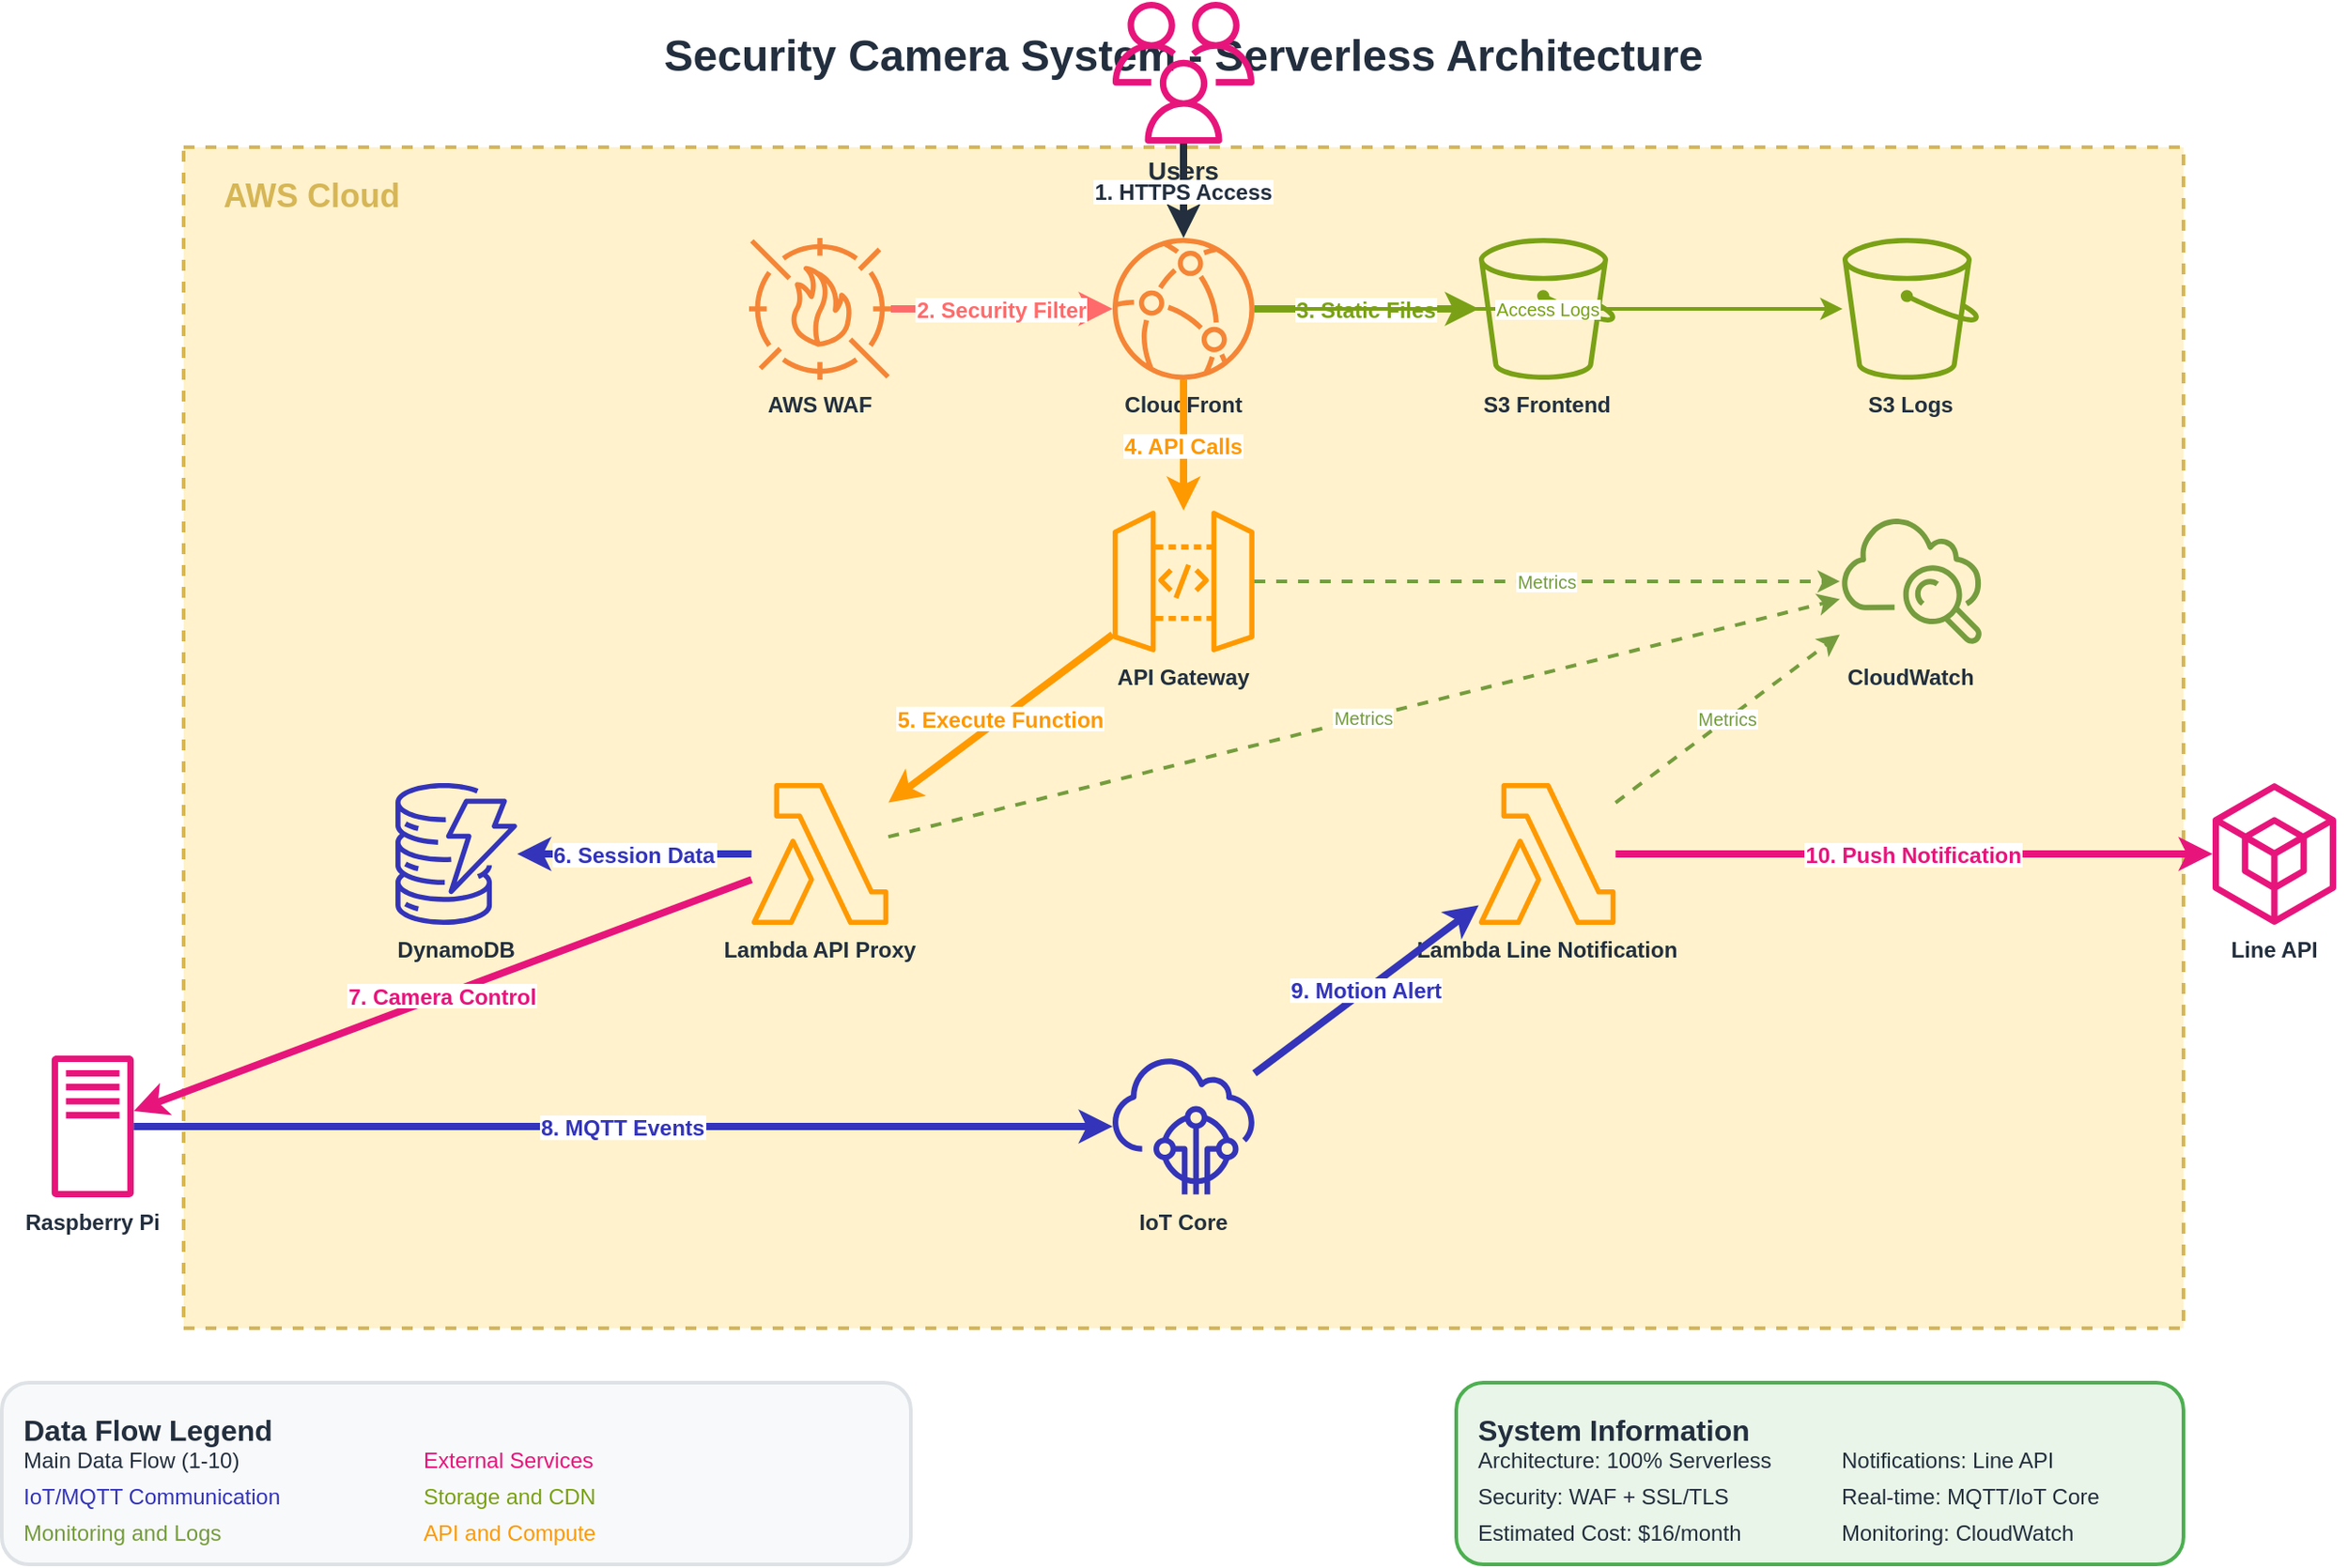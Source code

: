 <?xml version="1.0" encoding="UTF-8"?>
<mxfile version="24.0.0" type="device">
  <diagram name="Security Camera System - Serverless Architecture" id="security-camera-aws">
    <mxGraphModel dx="1422" dy="794" grid="1" gridSize="10" guides="1" tooltips="1" connect="1" arrows="1" fold="1" page="1" pageScale="1" pageWidth="1400" pageHeight="900" math="0" shadow="0" background="#FFFFFF">
      <root>
        <mxCell id="0" />
        <mxCell id="1" parent="0" />
        
        <mxCell id="title" value="Security Camera System - Serverless Architecture" style="text;strokeColor=none;fillColor=none;align=center;verticalAlign=middle;whiteSpace=wrap;rounded=0;fontSize=24;fontStyle=1;fontColor=#232F3E;" vertex="1" parent="1">
          <mxGeometry x="350" y="30" width="700" height="40" as="geometry" />
        </mxCell>

        <mxCell id="aws-cloud" value="" style="fillColor=#FFF2CC;strokeColor=#D6B656;dashed=1;verticalAlign=top;fontStyle=1;fontColor=#232F3E;whiteSpace=wrap;fontSize=16;strokeWidth=2;" vertex="1" parent="1">
          <mxGeometry x="150" y="100" width="1100" height="650" as="geometry" />
        </mxCell>
        
        <mxCell id="aws-label" value="AWS Cloud" style="text;strokeColor=none;fillColor=none;align=left;verticalAlign=top;whiteSpace=wrap;rounded=0;fontSize=18;fontStyle=1;fontColor=#D6B656;" vertex="1" parent="1">
          <mxGeometry x="170" y="110" width="120" height="30" as="geometry" />
        </mxCell>

        <mxCell id="users" value="Users" style="outlineConnect=0;dashed=0;verticalLabelPosition=bottom;verticalAlign=top;align=center;shape=mxgraph.aws4.users;fillColor=#E7157B;gradientColor=none;fontSize=14;fontStyle=1;fontColor=#232F3E;" vertex="1" parent="1">
          <mxGeometry x="661" y="20" width="78" height="78" as="geometry" />
        </mxCell>

        <mxCell id="waf" value="AWS WAF" style="outlineConnect=0;dashed=0;verticalLabelPosition=bottom;verticalAlign=top;align=center;shape=mxgraph.aws4.waf;fillColor=#F58536;gradientColor=none;fontSize=12;fontStyle=1;fontColor=#232F3E;" vertex="1" parent="1">
          <mxGeometry x="461" y="150" width="78" height="78" as="geometry" />
        </mxCell>

        <mxCell id="cloudfront" value="CloudFront" style="outlineConnect=0;dashed=0;verticalLabelPosition=bottom;verticalAlign=top;align=center;shape=mxgraph.aws4.cloudfront;fillColor=#F58536;gradientColor=none;fontSize=12;fontStyle=1;fontColor=#232F3E;" vertex="1" parent="1">
          <mxGeometry x="661" y="150" width="78" height="78" as="geometry" />
        </mxCell>

        <mxCell id="s3-frontend" value="S3 Frontend" style="outlineConnect=0;dashed=0;verticalLabelPosition=bottom;verticalAlign=top;align=center;shape=mxgraph.aws4.s3;fillColor=#7AA116;gradientColor=none;fontSize=12;fontStyle=1;fontColor=#232F3E;" vertex="1" parent="1">
          <mxGeometry x="861" y="150" width="78" height="78" as="geometry" />
        </mxCell>

        <mxCell id="s3-logs" value="S3 Logs" style="outlineConnect=0;dashed=0;verticalLabelPosition=bottom;verticalAlign=top;align=center;shape=mxgraph.aws4.s3;fillColor=#7AA116;gradientColor=none;fontSize=12;fontStyle=1;fontColor=#232F3E;" vertex="1" parent="1">
          <mxGeometry x="1061" y="150" width="78" height="78" as="geometry" />
        </mxCell>

        <mxCell id="apigateway" value="API Gateway" style="outlineConnect=0;dashed=0;verticalLabelPosition=bottom;verticalAlign=top;align=center;shape=mxgraph.aws4.api_gateway;fillColor=#FF9900;gradientColor=none;fontSize=12;fontStyle=1;fontColor=#232F3E;" vertex="1" parent="1">
          <mxGeometry x="661" y="300" width="78" height="78" as="geometry" />
        </mxCell>

        <mxCell id="lambda-api" value="Lambda API Proxy" style="outlineConnect=0;dashed=0;verticalLabelPosition=bottom;verticalAlign=top;align=center;shape=mxgraph.aws4.lambda;fillColor=#FF9900;gradientColor=none;fontSize=12;fontStyle=1;fontColor=#232F3E;" vertex="1" parent="1">
          <mxGeometry x="461" y="450" width="78" height="78" as="geometry" />
        </mxCell>

        <mxCell id="lambda-line" value="Lambda Line Notification" style="outlineConnect=0;dashed=0;verticalLabelPosition=bottom;verticalAlign=top;align=center;shape=mxgraph.aws4.lambda;fillColor=#FF9900;gradientColor=none;fontSize=12;fontStyle=1;fontColor=#232F3E;" vertex="1" parent="1">
          <mxGeometry x="861" y="450" width="78" height="78" as="geometry" />
        </mxCell>

        <mxCell id="dynamodb" value="DynamoDB" style="outlineConnect=0;dashed=0;verticalLabelPosition=bottom;verticalAlign=top;align=center;shape=mxgraph.aws4.dynamodb;fillColor=#3334B9;gradientColor=none;fontSize=12;fontStyle=1;fontColor=#232F3E;" vertex="1" parent="1">
          <mxGeometry x="261" y="450" width="78" height="78" as="geometry" />
        </mxCell>

        <mxCell id="iot-core" value="IoT Core" style="outlineConnect=0;dashed=0;verticalLabelPosition=bottom;verticalAlign=top;align=center;shape=mxgraph.aws4.iot_core;fillColor=#3334B9;gradientColor=none;fontSize=12;fontStyle=1;fontColor=#232F3E;" vertex="1" parent="1">
          <mxGeometry x="661" y="600" width="78" height="78" as="geometry" />
        </mxCell>

        <mxCell id="cloudwatch" value="CloudWatch" style="outlineConnect=0;dashed=0;verticalLabelPosition=bottom;verticalAlign=top;align=center;shape=mxgraph.aws4.cloudwatch;fillColor=#759C3E;gradientColor=none;fontSize=12;fontStyle=1;fontColor=#232F3E;" vertex="1" parent="1">
          <mxGeometry x="1061" y="300" width="78" height="78" as="geometry" />
        </mxCell>

        <mxCell id="raspberry-pi" value="Raspberry Pi" style="outlineConnect=0;dashed=0;verticalLabelPosition=bottom;verticalAlign=top;align=center;shape=mxgraph.aws4.traditional_server;fillColor=#E7157B;gradientColor=none;fontSize=12;fontStyle=1;fontColor=#232F3E;" vertex="1" parent="1">
          <mxGeometry x="61" y="600" width="78" height="78" as="geometry" />
        </mxCell>

        <mxCell id="line-api" value="Line API" style="outlineConnect=0;dashed=0;verticalLabelPosition=bottom;verticalAlign=top;align=center;shape=mxgraph.aws4.external_sdk;fillColor=#E7157B;gradientColor=none;fontSize=12;fontStyle=1;fontColor=#232F3E;" vertex="1" parent="1">
          <mxGeometry x="1261" y="450" width="78" height="78" as="geometry" />
        </mxCell>

        <mxCell id="conn1" value="1. HTTPS Access" style="endArrow=classic;rounded=0;strokeColor=#232F3E;strokeWidth=4;labelBackgroundColor=#FFFFFF;fontSize=12;fontStyle=1;fontColor=#232F3E;" edge="1" parent="1" source="users" target="cloudfront">
          <mxGeometry width="50" height="50" relative="1" as="geometry">
            <mxPoint x="700" y="98" as="sourcePoint" />
            <mxPoint x="700" y="150" as="targetPoint" />
          </mxGeometry>
        </mxCell>

        <mxCell id="conn2" value="2. Security Filter" style="endArrow=classic;rounded=0;strokeColor=#FF6B6B;strokeWidth=4;labelBackgroundColor=#FFFFFF;fontSize=12;fontStyle=1;fontColor=#FF6B6B;" edge="1" parent="1" source="waf" target="cloudfront">
          <mxGeometry width="50" height="50" relative="1" as="geometry">
            <mxPoint x="539" y="189" as="sourcePoint" />
            <mxPoint x="661" y="189" as="targetPoint" />
          </mxGeometry>
        </mxCell>

        <mxCell id="conn3" value="3. Static Files" style="endArrow=classic;rounded=0;strokeColor=#7AA116;strokeWidth=4;labelBackgroundColor=#FFFFFF;fontSize=12;fontStyle=1;fontColor=#7AA116;" edge="1" parent="1" source="cloudfront" target="s3-frontend">
          <mxGeometry width="50" height="50" relative="1" as="geometry">
            <mxPoint x="739" y="189" as="sourcePoint" />
            <mxPoint x="861" y="189" as="targetPoint" />
          </mxGeometry>
        </mxCell>

        <mxCell id="conn4" value="4. API Calls" style="endArrow=classic;rounded=0;strokeColor=#FF9900;strokeWidth=4;labelBackgroundColor=#FFFFFF;fontSize=12;fontStyle=1;fontColor=#FF9900;" edge="1" parent="1" source="cloudfront" target="apigateway">
          <mxGeometry width="50" height="50" relative="1" as="geometry">
            <mxPoint x="700" y="228" as="sourcePoint" />
            <mxPoint x="700" y="300" as="targetPoint" />
          </mxGeometry>
        </mxCell>

        <mxCell id="conn5" value="5. Execute Function" style="endArrow=classic;rounded=0;strokeColor=#FF9900;strokeWidth=4;labelBackgroundColor=#FFFFFF;fontSize=12;fontStyle=1;fontColor=#FF9900;" edge="1" parent="1" source="apigateway" target="lambda-api">
          <mxGeometry width="50" height="50" relative="1" as="geometry">
            <mxPoint x="661" y="378" as="sourcePoint" />
            <mxPoint x="539" y="450" as="targetPoint" />
          </mxGeometry>
        </mxCell>

        <mxCell id="conn6" value="6. Session Data" style="endArrow=classic;rounded=0;strokeColor=#3334B9;strokeWidth=4;labelBackgroundColor=#FFFFFF;fontSize=12;fontStyle=1;fontColor=#3334B9;" edge="1" parent="1" source="lambda-api" target="dynamodb">
          <mxGeometry width="50" height="50" relative="1" as="geometry">
            <mxPoint x="461" y="489" as="sourcePoint" />
            <mxPoint x="339" y="489" as="targetPoint" />
          </mxGeometry>
        </mxCell>

        <mxCell id="conn7" value="7. Camera Control" style="endArrow=classic;rounded=0;strokeColor=#E7157B;strokeWidth=4;labelBackgroundColor=#FFFFFF;fontSize=12;fontStyle=1;fontColor=#E7157B;" edge="1" parent="1" source="lambda-api" target="raspberry-pi">
          <mxGeometry width="50" height="50" relative="1" as="geometry">
            <mxPoint x="461" y="528" as="sourcePoint" />
            <mxPoint x="139" y="600" as="targetPoint" />
          </mxGeometry>
        </mxCell>

        <mxCell id="conn8" value="8. MQTT Events" style="endArrow=classic;rounded=0;strokeColor=#3334B9;strokeWidth=4;labelBackgroundColor=#FFFFFF;fontSize=12;fontStyle=1;fontColor=#3334B9;" edge="1" parent="1" source="raspberry-pi" target="iot-core">
          <mxGeometry width="50" height="50" relative="1" as="geometry">
            <mxPoint x="139" y="639" as="sourcePoint" />
            <mxPoint x="661" y="639" as="targetPoint" />
          </mxGeometry>
        </mxCell>

        <mxCell id="conn9" value="9. Motion Alert" style="endArrow=classic;rounded=0;strokeColor=#3334B9;strokeWidth=4;labelBackgroundColor=#FFFFFF;fontSize=12;fontStyle=1;fontColor=#3334B9;" edge="1" parent="1" source="iot-core" target="lambda-line">
          <mxGeometry width="50" height="50" relative="1" as="geometry">
            <mxPoint x="739" y="600" as="sourcePoint" />
            <mxPoint x="861" y="528" as="targetPoint" />
          </mxGeometry>
        </mxCell>

        <mxCell id="conn10" value="10. Push Notification" style="endArrow=classic;rounded=0;strokeColor=#E7157B;strokeWidth=4;labelBackgroundColor=#FFFFFF;fontSize=12;fontStyle=1;fontColor=#E7157B;" edge="1" parent="1" source="lambda-line" target="line-api">
          <mxGeometry width="50" height="50" relative="1" as="geometry">
            <mxPoint x="939" y="489" as="sourcePoint" />
            <mxPoint x="1261" y="489" as="targetPoint" />
          </mxGeometry>
        </mxCell>

        <mxCell id="conn11" value="Access Logs" style="endArrow=classic;rounded=0;strokeColor=#7AA116;strokeWidth=2;labelBackgroundColor=#FFFFFF;fontSize=10;fontColor=#7AA116;" edge="1" parent="1" source="cloudfront" target="s3-logs">
          <mxGeometry width="50" height="50" relative="1" as="geometry">
            <mxPoint x="739" y="189" as="sourcePoint" />
            <mxPoint x="1061" y="189" as="targetPoint" />
          </mxGeometry>
        </mxCell>

        <mxCell id="conn12" value="Metrics" style="endArrow=classic;rounded=0;strokeColor=#759C3E;strokeWidth=2;dashed=1;labelBackgroundColor=#FFFFFF;fontSize=10;fontColor=#759C3E;" edge="1" parent="1" source="lambda-api" target="cloudwatch">
          <mxGeometry width="50" height="50" relative="1" as="geometry">
            <mxPoint x="539" y="450" as="sourcePoint" />
            <mxPoint x="1061" y="378" as="targetPoint" />
          </mxGeometry>
        </mxCell>

        <mxCell id="conn13" value="Metrics" style="endArrow=classic;rounded=0;strokeColor=#759C3E;strokeWidth=2;dashed=1;labelBackgroundColor=#FFFFFF;fontSize=10;fontColor=#759C3E;" edge="1" parent="1" source="lambda-line" target="cloudwatch">
          <mxGeometry width="50" height="50" relative="1" as="geometry">
            <mxPoint x="939" y="450" as="sourcePoint" />
            <mxPoint x="1061" y="378" as="targetPoint" />
          </mxGeometry>
        </mxCell>

        <mxCell id="conn14" value="Metrics" style="endArrow=classic;rounded=0;strokeColor=#759C3E;strokeWidth=2;dashed=1;labelBackgroundColor=#FFFFFF;fontSize=10;fontColor=#759C3E;" edge="1" parent="1" source="apigateway" target="cloudwatch">
          <mxGeometry width="50" height="50" relative="1" as="geometry">
            <mxPoint x="739" y="339" as="sourcePoint" />
            <mxPoint x="1061" y="339" as="targetPoint" />
          </mxGeometry>
        </mxCell>

        <mxCell id="legend-box" value="" style="rounded=1;whiteSpace=wrap;fillColor=#F8F9FA;strokeColor=#DEE2E6;strokeWidth=2;" vertex="1" parent="1">
          <mxGeometry x="50" y="780" width="500" height="100" as="geometry" />
        </mxCell>
        
        <mxCell id="legend-title" value="Data Flow Legend" style="text;strokeColor=none;fillColor=none;align=left;verticalAlign=top;whiteSpace=wrap;rounded=0;fontSize=16;fontStyle=1;fontColor=#232F3E;" vertex="1" parent="1">
          <mxGeometry x="60" y="790" width="150" height="20" as="geometry" />
        </mxCell>

        <mxCell id="legend1" value="Main Data Flow (1-10)" style="text;strokeColor=none;fillColor=none;align=left;verticalAlign=middle;whiteSpace=wrap;rounded=0;fontSize=12;fontColor=#232F3E;" vertex="1" parent="1">
          <mxGeometry x="60" y="815" width="200" height="15" as="geometry" />
        </mxCell>

        <mxCell id="legend2" value="IoT/MQTT Communication" style="text;strokeColor=none;fillColor=none;align=left;verticalAlign=middle;whiteSpace=wrap;rounded=0;fontSize=12;fontColor=#3334B9;" vertex="1" parent="1">
          <mxGeometry x="60" y="835" width="200" height="15" as="geometry" />
        </mxCell>

        <mxCell id="legend3" value="Monitoring and Logs" style="text;strokeColor=none;fillColor=none;align=left;verticalAlign=middle;whiteSpace=wrap;rounded=0;fontSize=12;fontColor=#759C3E;" vertex="1" parent="1">
          <mxGeometry x="60" y="855" width="200" height="15" as="geometry" />
        </mxCell>

        <mxCell id="legend4" value="External Services" style="text;strokeColor=none;fillColor=none;align=left;verticalAlign=middle;whiteSpace=wrap;rounded=0;fontSize=12;fontColor=#E7157B;" vertex="1" parent="1">
          <mxGeometry x="280" y="815" width="200" height="15" as="geometry" />
        </mxCell>

        <mxCell id="legend5" value="Storage and CDN" style="text;strokeColor=none;fillColor=none;align=left;verticalAlign=middle;whiteSpace=wrap;rounded=0;fontSize=12;fontColor=#7AA116;" vertex="1" parent="1">
          <mxGeometry x="280" y="835" width="200" height="15" as="geometry" />
        </mxCell>

        <mxCell id="legend6" value="API and Compute" style="text;strokeColor=none;fillColor=none;align=left;verticalAlign=middle;whiteSpace=wrap;rounded=0;fontSize=12;fontColor=#FF9900;" vertex="1" parent="1">
          <mxGeometry x="280" y="855" width="200" height="15" as="geometry" />
        </mxCell>

        <mxCell id="info-box" value="" style="rounded=1;whiteSpace=wrap;fillColor=#E8F5E8;strokeColor=#4CAF50;strokeWidth=2;" vertex="1" parent="1">
          <mxGeometry x="850" y="780" width="400" height="100" as="geometry" />
        </mxCell>
        
        <mxCell id="info-title" value="System Information" style="text;strokeColor=none;fillColor=none;align=left;verticalAlign=top;whiteSpace=wrap;rounded=0;fontSize=16;fontStyle=1;fontColor=#232F3E;" vertex="1" parent="1">
          <mxGeometry x="860" y="790" width="200" height="20" as="geometry" />
        </mxCell>

        <mxCell id="info1" value="Architecture: 100% Serverless" style="text;strokeColor=none;fillColor=none;align=left;verticalAlign=middle;whiteSpace=wrap;rounded=0;fontSize=12;fontColor=#232F3E;" vertex="1" parent="1">
          <mxGeometry x="860" y="815" width="180" height="15" as="geometry" />
        </mxCell>

        <mxCell id="info2" value="Security: WAF + SSL/TLS" style="text;strokeColor=none;fillColor=none;align=left;verticalAlign=middle;whiteSpace=wrap;rounded=0;fontSize=12;fontColor=#232F3E;" vertex="1" parent="1">
          <mxGeometry x="860" y="835" width="180" height="15" as="geometry" />
        </mxCell>

        <mxCell id="info3" value="Estimated Cost: $16/month" style="text;strokeColor=none;fillColor=none;align=left;verticalAlign=middle;whiteSpace=wrap;rounded=0;fontSize=12;fontColor=#232F3E;" vertex="1" parent="1">
          <mxGeometry x="860" y="855" width="180" height="15" as="geometry" />
        </mxCell>

        <mxCell id="info4" value="Notifications: Line API" style="text;strokeColor=none;fillColor=none;align=left;verticalAlign=middle;whiteSpace=wrap;rounded=0;fontSize=12;fontColor=#232F3E;" vertex="1" parent="1">
          <mxGeometry x="1060" y="815" width="180" height="15" as="geometry" />
        </mxCell>

        <mxCell id="info5" value="Real-time: MQTT/IoT Core" style="text;strokeColor=none;fillColor=none;align=left;verticalAlign=middle;whiteSpace=wrap;rounded=0;fontSize=12;fontColor=#232F3E;" vertex="1" parent="1">
          <mxGeometry x="1060" y="835" width="180" height="15" as="geometry" />
        </mxCell>

        <mxCell id="info6" value="Monitoring: CloudWatch" style="text;strokeColor=none;fillColor=none;align=left;verticalAlign=middle;whiteSpace=wrap;rounded=0;fontSize=12;fontColor=#232F3E;" vertex="1" parent="1">
          <mxGeometry x="1060" y="855" width="180" height="15" as="geometry" />
        </mxCell>

      </root>
    </mxGraphModel>
  </diagram>
</mxfile>
